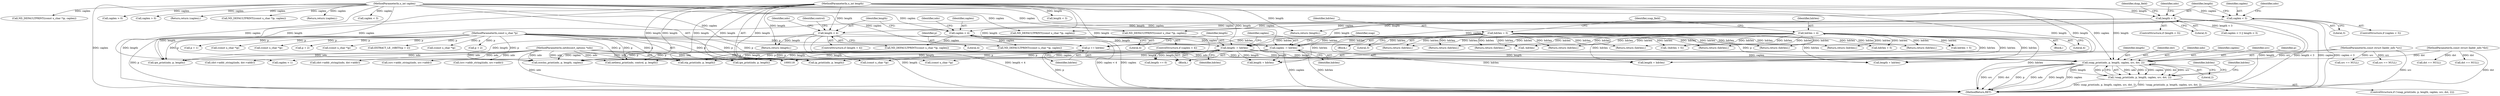 digraph "0_tcpdump_1dcd10aceabbc03bf571ea32b892c522cbe923de_10@pointer" {
"1000351" [label="(Call,snap_print(ndo, p, length, caplen, src, dst, 2))"];
"1000119" [label="(MethodParameterIn,netdissect_options *ndo)"];
"1000327" [label="(Call,p += hdrlen)"];
"1000237" [label="(Call,hdrlen = 4)"];
"1000191" [label="(Call,hdrlen = 3)"];
"1000120" [label="(MethodParameterIn,const u_char *p)"];
"1000330" [label="(Call,length -= hdrlen)"];
"1000150" [label="(Call,length < 3)"];
"1000121" [label="(MethodParameterIn,u_int length)"];
"1000213" [label="(Call,length < 4)"];
"1000333" [label="(Call,caplen -= hdrlen)"];
"1000134" [label="(Call,caplen < 3)"];
"1000122" [label="(MethodParameterIn,u_int caplen)"];
"1000197" [label="(Call,caplen < 4)"];
"1000123" [label="(MethodParameterIn,const struct lladdr_info *src)"];
"1000124" [label="(MethodParameterIn,const struct lladdr_info *dst)"];
"1000350" [label="(Call,!snap_print(ndo, p, length, caplen, src, dst, 2))"];
"1000755" [label="(MethodReturn,RET)"];
"1000353" [label="(Identifier,p)"];
"1000637" [label="(Call,(const u_char *)p)"];
"1000125" [label="(Block,)"];
"1000219" [label="(Identifier,ndo)"];
"1000195" [label="(Block,)"];
"1000143" [label="(Call,(const u_char *)p)"];
"1000350" [label="(Call,!snap_print(ndo, p, length, caplen, src, dst, 2))"];
"1000191" [label="(Call,hdrlen = 3)"];
"1000433" [label="(Return,return (hdrlen);)"];
"1000458" [label="(Return,return (hdrlen);)"];
"1000222" [label="(Call,(const u_char *)p)"];
"1000166" [label="(Identifier,dsap_field)"];
"1000354" [label="(Identifier,length)"];
"1000187" [label="(Block,)"];
"1000123" [label="(MethodParameterIn,const struct lladdr_info *src)"];
"1000572" [label="(Call,(dst->addr_string)(ndo, dst->addr))"];
"1000231" [label="(Call,p + 2)"];
"1000651" [label="(Call,caplen < 3)"];
"1000537" [label="(Call,dst == NULL)"];
"1000135" [label="(Identifier,caplen)"];
"1000606" [label="(Call,length + hdrlen)"];
"1000667" [label="(Call,(const u_char *)p)"];
"1000478" [label="(Return,return (hdrlen);)"];
"1000214" [label="(Identifier,length)"];
"1000515" [label="(Call,(src->addr_string)(ndo, src->addr))"];
"1000636" [label="(Call,ND_DEFAULTPRINT((const u_char *)p, caplen))"];
"1000203" [label="(Identifier,ndo)"];
"1000328" [label="(Identifier,p)"];
"1000335" [label="(Identifier,hdrlen)"];
"1000349" [label="(ControlStructure,if (!snap_print(ndo, p, length, caplen, src, dst, 2)))"];
"1000140" [label="(Identifier,ndo)"];
"1000243" [label="(Identifier,ssap_field)"];
"1000339" [label="(Identifier,ssap)"];
"1000473" [label="(Call,isoclns_print(ndo, p, length, caplen))"];
"1000534" [label="(Call,src == NULL)"];
"1000453" [label="(Call,netbeui_print(ndo, control, p, length))"];
"1000493" [label="(Call,src == NULL)"];
"1000198" [label="(Identifier,caplen)"];
"1000197" [label="(Call,caplen < 4)"];
"1000753" [label="(Call,-hdrlen)"];
"1000152" [label="(Literal,3)"];
"1000383" [label="(Call,stp_print(ndo, p, length))"];
"1000119" [label="(MethodParameterIn,netdissect_options *ndo)"];
"1000561" [label="(Call,(src->addr_string)(ndo, src->addr))"];
"1000156" [label="(Identifier,ndo)"];
"1000334" [label="(Identifier,caplen)"];
"1000212" [label="(ControlStructure,if (length < 4))"];
"1000192" [label="(Identifier,hdrlen)"];
"1000330" [label="(Call,length -= hdrlen)"];
"1000226" [label="(Return,return (length);)"];
"1000121" [label="(MethodParameterIn,u_int length)"];
"1000723" [label="(Return,return (hdrlen);)"];
"1000215" [label="(Literal,4)"];
"1000159" [label="(Call,(const u_char *)p)"];
"1000684" [label="(Return,return (hdrlen);)"];
"1000257" [label="(Call,ipx_print(ndo, p, length))"];
"1000229" [label="(Identifier,control)"];
"1000151" [label="(Identifier,length)"];
"1000205" [label="(Call,ND_DEFAULTPRINT((const u_char *)p, caplen))"];
"1000521" [label="(Call,(dst->addr_string)(ndo, dst->addr))"];
"1000663" [label="(Call,caplen > 0)"];
"1000633" [label="(Call,caplen > 0)"];
"1000238" [label="(Identifier,hdrlen)"];
"1000230" [label="(Call,EXTRACT_LE_16BITS(p + 2))"];
"1000150" [label="(Call,length < 3)"];
"1000617" [label="(Call,length == 0)"];
"1000429" [label="(Call,ipx_print(ndo, p, length))"];
"1000134" [label="(Call,caplen < 3)"];
"1000196" [label="(ControlStructure,if (caplen < 4))"];
"1000368" [label="(Identifier,hdrlen)"];
"1000327" [label="(Call,p += hdrlen)"];
"1000206" [label="(Call,(const u_char *)p)"];
"1000650" [label="(Call,caplen < 3 || length < 3)"];
"1000351" [label="(Call,snap_print(ndo, p, length, caplen, src, dst, 2))"];
"1000361" [label="(Call,-(hdrlen + 5))"];
"1000120" [label="(MethodParameterIn,const u_char *p)"];
"1000124" [label="(MethodParameterIn,const struct lladdr_info *dst)"];
"1000641" [label="(Return,return (hdrlen);)"];
"1000624" [label="(Call,caplen < 1)"];
"1000158" [label="(Call,ND_DEFAULTPRINT((const u_char *)p, caplen))"];
"1000210" [label="(Return,return (caplen);)"];
"1000402" [label="(Call,ip_print(ndo, p, length))"];
"1000333" [label="(Call,caplen -= hdrlen)"];
"1000199" [label="(Literal,4)"];
"1000654" [label="(Call,length < 3)"];
"1000387" [label="(Return,return (hdrlen);)"];
"1000331" [label="(Identifier,length)"];
"1000357" [label="(Identifier,dst)"];
"1000406" [label="(Return,return (hdrlen);)"];
"1000367" [label="(Call,hdrlen + 5)"];
"1000352" [label="(Identifier,ndo)"];
"1000363" [label="(Identifier,hdrlen)"];
"1000178" [label="(Call,p + 2)"];
"1000136" [label="(Literal,3)"];
"1000749" [label="(Call,length + hdrlen)"];
"1000163" [label="(Return,return (length);)"];
"1000720" [label="(Call,length + hdrlen)"];
"1000133" [label="(ControlStructure,if (caplen < 3))"];
"1000221" [label="(Call,ND_DEFAULTPRINT((const u_char *)p, caplen))"];
"1000621" [label="(Return,return (hdrlen);)"];
"1000142" [label="(Call,ND_DEFAULTPRINT((const u_char *)p, caplen))"];
"1000358" [label="(Literal,2)"];
"1000362" [label="(Call,hdrlen + 5)"];
"1000355" [label="(Identifier,caplen)"];
"1000237" [label="(Call,hdrlen = 4)"];
"1000213" [label="(Call,length < 4)"];
"1000666" [label="(Call,ND_DEFAULTPRINT((const u_char *)p, caplen))"];
"1000329" [label="(Identifier,hdrlen)"];
"1000332" [label="(Identifier,hdrlen)"];
"1000122" [label="(MethodParameterIn,u_int caplen)"];
"1000149" [label="(ControlStructure,if (length < 3))"];
"1000193" [label="(Literal,3)"];
"1000496" [label="(Call,dst == NULL)"];
"1000356" [label="(Identifier,src)"];
"1000147" [label="(Return,return (caplen);)"];
"1000172" [label="(Call,p + 1)"];
"1000239" [label="(Literal,4)"];
"1000351" -> "1000350"  [label="AST: "];
"1000351" -> "1000358"  [label="CFG: "];
"1000352" -> "1000351"  [label="AST: "];
"1000353" -> "1000351"  [label="AST: "];
"1000354" -> "1000351"  [label="AST: "];
"1000355" -> "1000351"  [label="AST: "];
"1000356" -> "1000351"  [label="AST: "];
"1000357" -> "1000351"  [label="AST: "];
"1000358" -> "1000351"  [label="AST: "];
"1000350" -> "1000351"  [label="CFG: "];
"1000351" -> "1000755"  [label="DDG: src"];
"1000351" -> "1000755"  [label="DDG: dst"];
"1000351" -> "1000755"  [label="DDG: p"];
"1000351" -> "1000755"  [label="DDG: ndo"];
"1000351" -> "1000755"  [label="DDG: length"];
"1000351" -> "1000755"  [label="DDG: caplen"];
"1000351" -> "1000350"  [label="DDG: ndo"];
"1000351" -> "1000350"  [label="DDG: 2"];
"1000351" -> "1000350"  [label="DDG: caplen"];
"1000351" -> "1000350"  [label="DDG: dst"];
"1000351" -> "1000350"  [label="DDG: src"];
"1000351" -> "1000350"  [label="DDG: length"];
"1000351" -> "1000350"  [label="DDG: p"];
"1000119" -> "1000351"  [label="DDG: ndo"];
"1000327" -> "1000351"  [label="DDG: p"];
"1000120" -> "1000351"  [label="DDG: p"];
"1000330" -> "1000351"  [label="DDG: length"];
"1000121" -> "1000351"  [label="DDG: length"];
"1000333" -> "1000351"  [label="DDG: caplen"];
"1000122" -> "1000351"  [label="DDG: caplen"];
"1000123" -> "1000351"  [label="DDG: src"];
"1000124" -> "1000351"  [label="DDG: dst"];
"1000119" -> "1000118"  [label="AST: "];
"1000119" -> "1000755"  [label="DDG: ndo"];
"1000119" -> "1000257"  [label="DDG: ndo"];
"1000119" -> "1000383"  [label="DDG: ndo"];
"1000119" -> "1000402"  [label="DDG: ndo"];
"1000119" -> "1000429"  [label="DDG: ndo"];
"1000119" -> "1000453"  [label="DDG: ndo"];
"1000119" -> "1000473"  [label="DDG: ndo"];
"1000119" -> "1000515"  [label="DDG: ndo"];
"1000119" -> "1000521"  [label="DDG: ndo"];
"1000119" -> "1000561"  [label="DDG: ndo"];
"1000119" -> "1000572"  [label="DDG: ndo"];
"1000327" -> "1000125"  [label="AST: "];
"1000327" -> "1000329"  [label="CFG: "];
"1000328" -> "1000327"  [label="AST: "];
"1000329" -> "1000327"  [label="AST: "];
"1000331" -> "1000327"  [label="CFG: "];
"1000327" -> "1000755"  [label="DDG: p"];
"1000237" -> "1000327"  [label="DDG: hdrlen"];
"1000191" -> "1000327"  [label="DDG: hdrlen"];
"1000120" -> "1000327"  [label="DDG: p"];
"1000327" -> "1000383"  [label="DDG: p"];
"1000327" -> "1000402"  [label="DDG: p"];
"1000327" -> "1000429"  [label="DDG: p"];
"1000327" -> "1000453"  [label="DDG: p"];
"1000327" -> "1000473"  [label="DDG: p"];
"1000327" -> "1000637"  [label="DDG: p"];
"1000327" -> "1000667"  [label="DDG: p"];
"1000237" -> "1000195"  [label="AST: "];
"1000237" -> "1000239"  [label="CFG: "];
"1000238" -> "1000237"  [label="AST: "];
"1000239" -> "1000237"  [label="AST: "];
"1000243" -> "1000237"  [label="CFG: "];
"1000237" -> "1000755"  [label="DDG: hdrlen"];
"1000237" -> "1000330"  [label="DDG: hdrlen"];
"1000237" -> "1000333"  [label="DDG: hdrlen"];
"1000237" -> "1000361"  [label="DDG: hdrlen"];
"1000237" -> "1000362"  [label="DDG: hdrlen"];
"1000237" -> "1000367"  [label="DDG: hdrlen"];
"1000237" -> "1000387"  [label="DDG: hdrlen"];
"1000237" -> "1000406"  [label="DDG: hdrlen"];
"1000237" -> "1000433"  [label="DDG: hdrlen"];
"1000237" -> "1000458"  [label="DDG: hdrlen"];
"1000237" -> "1000478"  [label="DDG: hdrlen"];
"1000237" -> "1000606"  [label="DDG: hdrlen"];
"1000237" -> "1000621"  [label="DDG: hdrlen"];
"1000237" -> "1000641"  [label="DDG: hdrlen"];
"1000237" -> "1000684"  [label="DDG: hdrlen"];
"1000237" -> "1000720"  [label="DDG: hdrlen"];
"1000237" -> "1000723"  [label="DDG: hdrlen"];
"1000237" -> "1000749"  [label="DDG: hdrlen"];
"1000237" -> "1000753"  [label="DDG: hdrlen"];
"1000191" -> "1000187"  [label="AST: "];
"1000191" -> "1000193"  [label="CFG: "];
"1000192" -> "1000191"  [label="AST: "];
"1000193" -> "1000191"  [label="AST: "];
"1000243" -> "1000191"  [label="CFG: "];
"1000191" -> "1000755"  [label="DDG: hdrlen"];
"1000191" -> "1000330"  [label="DDG: hdrlen"];
"1000191" -> "1000333"  [label="DDG: hdrlen"];
"1000191" -> "1000361"  [label="DDG: hdrlen"];
"1000191" -> "1000362"  [label="DDG: hdrlen"];
"1000191" -> "1000367"  [label="DDG: hdrlen"];
"1000191" -> "1000387"  [label="DDG: hdrlen"];
"1000191" -> "1000406"  [label="DDG: hdrlen"];
"1000191" -> "1000433"  [label="DDG: hdrlen"];
"1000191" -> "1000458"  [label="DDG: hdrlen"];
"1000191" -> "1000478"  [label="DDG: hdrlen"];
"1000191" -> "1000606"  [label="DDG: hdrlen"];
"1000191" -> "1000621"  [label="DDG: hdrlen"];
"1000191" -> "1000641"  [label="DDG: hdrlen"];
"1000191" -> "1000684"  [label="DDG: hdrlen"];
"1000191" -> "1000720"  [label="DDG: hdrlen"];
"1000191" -> "1000723"  [label="DDG: hdrlen"];
"1000191" -> "1000749"  [label="DDG: hdrlen"];
"1000191" -> "1000753"  [label="DDG: hdrlen"];
"1000120" -> "1000118"  [label="AST: "];
"1000120" -> "1000755"  [label="DDG: p"];
"1000120" -> "1000143"  [label="DDG: p"];
"1000120" -> "1000159"  [label="DDG: p"];
"1000120" -> "1000172"  [label="DDG: p"];
"1000120" -> "1000178"  [label="DDG: p"];
"1000120" -> "1000206"  [label="DDG: p"];
"1000120" -> "1000222"  [label="DDG: p"];
"1000120" -> "1000230"  [label="DDG: p"];
"1000120" -> "1000231"  [label="DDG: p"];
"1000120" -> "1000257"  [label="DDG: p"];
"1000120" -> "1000383"  [label="DDG: p"];
"1000120" -> "1000402"  [label="DDG: p"];
"1000120" -> "1000429"  [label="DDG: p"];
"1000120" -> "1000453"  [label="DDG: p"];
"1000120" -> "1000473"  [label="DDG: p"];
"1000120" -> "1000637"  [label="DDG: p"];
"1000120" -> "1000667"  [label="DDG: p"];
"1000330" -> "1000125"  [label="AST: "];
"1000330" -> "1000332"  [label="CFG: "];
"1000331" -> "1000330"  [label="AST: "];
"1000332" -> "1000330"  [label="AST: "];
"1000334" -> "1000330"  [label="CFG: "];
"1000150" -> "1000330"  [label="DDG: length"];
"1000213" -> "1000330"  [label="DDG: length"];
"1000121" -> "1000330"  [label="DDG: length"];
"1000330" -> "1000383"  [label="DDG: length"];
"1000330" -> "1000402"  [label="DDG: length"];
"1000330" -> "1000429"  [label="DDG: length"];
"1000330" -> "1000453"  [label="DDG: length"];
"1000330" -> "1000473"  [label="DDG: length"];
"1000330" -> "1000606"  [label="DDG: length"];
"1000330" -> "1000617"  [label="DDG: length"];
"1000330" -> "1000720"  [label="DDG: length"];
"1000330" -> "1000749"  [label="DDG: length"];
"1000150" -> "1000149"  [label="AST: "];
"1000150" -> "1000152"  [label="CFG: "];
"1000151" -> "1000150"  [label="AST: "];
"1000152" -> "1000150"  [label="AST: "];
"1000156" -> "1000150"  [label="CFG: "];
"1000166" -> "1000150"  [label="CFG: "];
"1000150" -> "1000755"  [label="DDG: length"];
"1000150" -> "1000755"  [label="DDG: length < 3"];
"1000121" -> "1000150"  [label="DDG: length"];
"1000150" -> "1000163"  [label="DDG: length"];
"1000150" -> "1000213"  [label="DDG: length"];
"1000150" -> "1000257"  [label="DDG: length"];
"1000150" -> "1000650"  [label="DDG: length < 3"];
"1000121" -> "1000118"  [label="AST: "];
"1000121" -> "1000755"  [label="DDG: length"];
"1000121" -> "1000163"  [label="DDG: length"];
"1000121" -> "1000213"  [label="DDG: length"];
"1000121" -> "1000226"  [label="DDG: length"];
"1000121" -> "1000257"  [label="DDG: length"];
"1000121" -> "1000383"  [label="DDG: length"];
"1000121" -> "1000402"  [label="DDG: length"];
"1000121" -> "1000429"  [label="DDG: length"];
"1000121" -> "1000453"  [label="DDG: length"];
"1000121" -> "1000473"  [label="DDG: length"];
"1000121" -> "1000606"  [label="DDG: length"];
"1000121" -> "1000617"  [label="DDG: length"];
"1000121" -> "1000654"  [label="DDG: length"];
"1000121" -> "1000720"  [label="DDG: length"];
"1000121" -> "1000749"  [label="DDG: length"];
"1000213" -> "1000212"  [label="AST: "];
"1000213" -> "1000215"  [label="CFG: "];
"1000214" -> "1000213"  [label="AST: "];
"1000215" -> "1000213"  [label="AST: "];
"1000219" -> "1000213"  [label="CFG: "];
"1000229" -> "1000213"  [label="CFG: "];
"1000213" -> "1000755"  [label="DDG: length"];
"1000213" -> "1000755"  [label="DDG: length < 4"];
"1000213" -> "1000226"  [label="DDG: length"];
"1000213" -> "1000257"  [label="DDG: length"];
"1000333" -> "1000125"  [label="AST: "];
"1000333" -> "1000335"  [label="CFG: "];
"1000334" -> "1000333"  [label="AST: "];
"1000335" -> "1000333"  [label="AST: "];
"1000339" -> "1000333"  [label="CFG: "];
"1000333" -> "1000755"  [label="DDG: caplen"];
"1000333" -> "1000755"  [label="DDG: hdrlen"];
"1000134" -> "1000333"  [label="DDG: caplen"];
"1000197" -> "1000333"  [label="DDG: caplen"];
"1000122" -> "1000333"  [label="DDG: caplen"];
"1000333" -> "1000473"  [label="DDG: caplen"];
"1000333" -> "1000624"  [label="DDG: caplen"];
"1000134" -> "1000133"  [label="AST: "];
"1000134" -> "1000136"  [label="CFG: "];
"1000135" -> "1000134"  [label="AST: "];
"1000136" -> "1000134"  [label="AST: "];
"1000140" -> "1000134"  [label="CFG: "];
"1000151" -> "1000134"  [label="CFG: "];
"1000134" -> "1000755"  [label="DDG: caplen < 3"];
"1000134" -> "1000755"  [label="DDG: caplen"];
"1000122" -> "1000134"  [label="DDG: caplen"];
"1000134" -> "1000142"  [label="DDG: caplen"];
"1000134" -> "1000158"  [label="DDG: caplen"];
"1000134" -> "1000197"  [label="DDG: caplen"];
"1000122" -> "1000118"  [label="AST: "];
"1000122" -> "1000755"  [label="DDG: caplen"];
"1000122" -> "1000142"  [label="DDG: caplen"];
"1000122" -> "1000147"  [label="DDG: caplen"];
"1000122" -> "1000158"  [label="DDG: caplen"];
"1000122" -> "1000197"  [label="DDG: caplen"];
"1000122" -> "1000205"  [label="DDG: caplen"];
"1000122" -> "1000210"  [label="DDG: caplen"];
"1000122" -> "1000221"  [label="DDG: caplen"];
"1000122" -> "1000473"  [label="DDG: caplen"];
"1000122" -> "1000624"  [label="DDG: caplen"];
"1000122" -> "1000633"  [label="DDG: caplen"];
"1000122" -> "1000636"  [label="DDG: caplen"];
"1000122" -> "1000651"  [label="DDG: caplen"];
"1000122" -> "1000663"  [label="DDG: caplen"];
"1000122" -> "1000666"  [label="DDG: caplen"];
"1000197" -> "1000196"  [label="AST: "];
"1000197" -> "1000199"  [label="CFG: "];
"1000198" -> "1000197"  [label="AST: "];
"1000199" -> "1000197"  [label="AST: "];
"1000203" -> "1000197"  [label="CFG: "];
"1000214" -> "1000197"  [label="CFG: "];
"1000197" -> "1000755"  [label="DDG: caplen < 4"];
"1000197" -> "1000755"  [label="DDG: caplen"];
"1000197" -> "1000205"  [label="DDG: caplen"];
"1000197" -> "1000221"  [label="DDG: caplen"];
"1000123" -> "1000118"  [label="AST: "];
"1000123" -> "1000755"  [label="DDG: src"];
"1000123" -> "1000493"  [label="DDG: src"];
"1000123" -> "1000534"  [label="DDG: src"];
"1000124" -> "1000118"  [label="AST: "];
"1000124" -> "1000755"  [label="DDG: dst"];
"1000124" -> "1000496"  [label="DDG: dst"];
"1000124" -> "1000537"  [label="DDG: dst"];
"1000350" -> "1000349"  [label="AST: "];
"1000363" -> "1000350"  [label="CFG: "];
"1000368" -> "1000350"  [label="CFG: "];
"1000350" -> "1000755"  [label="DDG: snap_print(ndo, p, length, caplen, src, dst, 2)"];
"1000350" -> "1000755"  [label="DDG: !snap_print(ndo, p, length, caplen, src, dst, 2)"];
}
